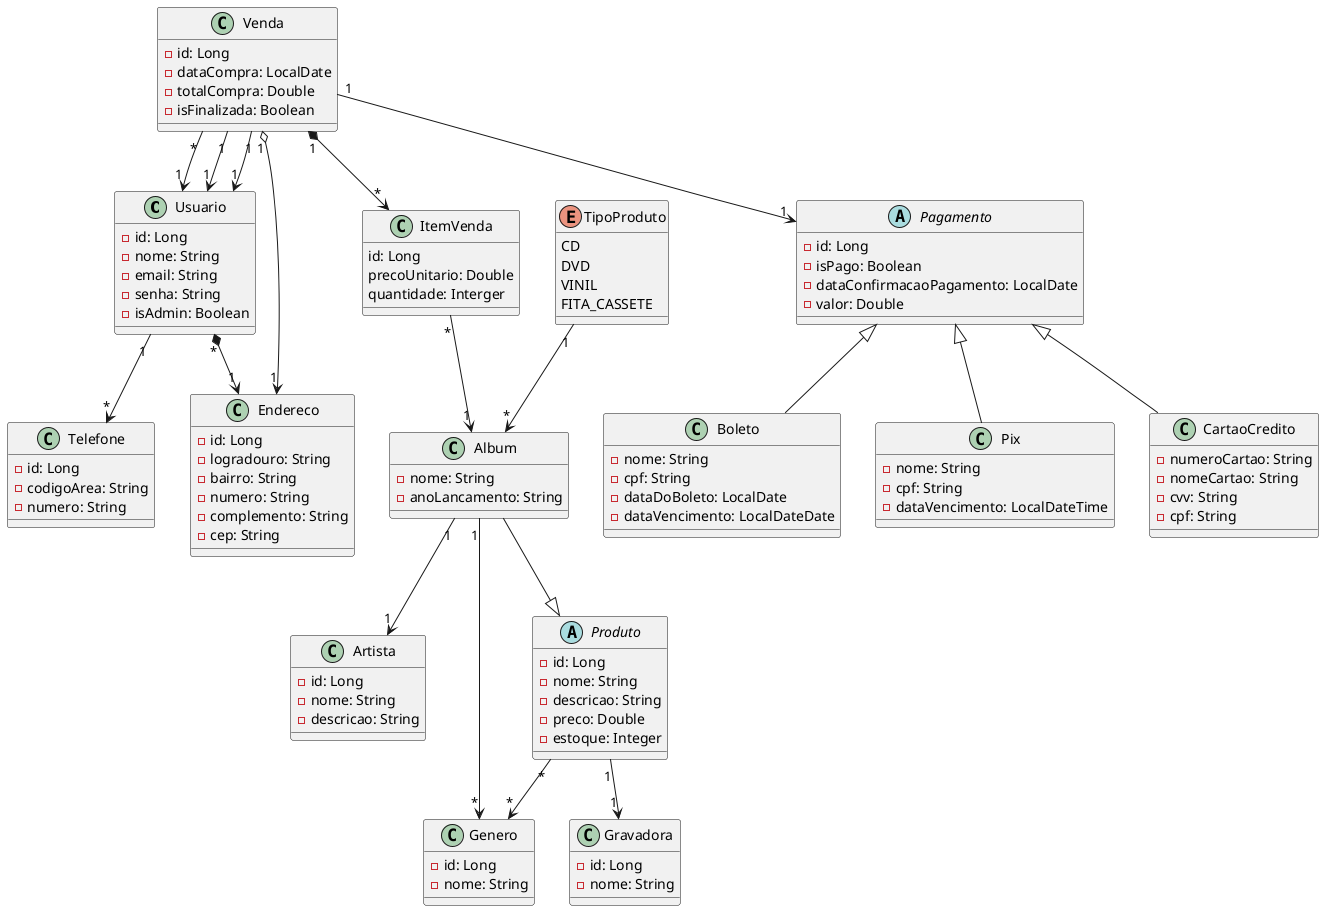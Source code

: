 @startuml Modelagem

class Usuario {
       - id: Long
       - nome: String
       - email: String
       - senha: String
       - isAdmin: Boolean
    }

    class Album {
    - nome: String
    - anoLancamento: String
    }

    class Gravadora{
        - id: Long
        - nome: String
    }

    class Artista{
        - id: Long
        - nome: String
        - descricao: String
    }

    class Genero{
        - id: Long
        - nome: String
    }
    
    enum TipoProduto{
        CD
        DVD
        VINIL
        FITA_CASSETE

    }

    abstract class Produto {

        - id: Long
        - nome: String
        - descricao: String
        - preco: Double
        - estoque: Integer
    }

    class Venda {
    - id: Long
    - dataCompra: LocalDate
    - totalCompra: Double
    - isFinalizada: Boolean
    }

    class ItemVenda{
        id: Long 
        precoUnitario: Double
        quantidade: Interger
    }

     class Telefone {
        - id: Long
        - codigoArea: String
        - numero: String
    }

    class Endereco {
        - id: Long
        - logradouro: String
        - bairro: String
        - numero: String
        - complemento: String
        - cep: String
    }

    abstract class Pagamento {

        - id: Long
        - isPago: Boolean
        - dataConfirmacaoPagamento: LocalDate
        - valor: Double
    }
    
    class Boleto {

        - nome: String
        - cpf: String
        - dataDoBoleto: LocalDate
        - dataVencimento: LocalDateDate
    }

    class Pix {

        - nome: String
        - cpf: String
        - dataVencimento: LocalDateTime
    }

    class CartaoCredito {
        - numeroCartao: String
        - nomeCartao: String
        - cvv: String
        - cpf: String
    }

    TipoProduto "1" --> "*" Album

    Venda "1" o--> "1" Endereco


    Venda "1" *--> "*" ItemVenda

    Album --|> Produto

    Venda "*" --> "1" Usuario

    ItemVenda "*" --> "1" Album

    Usuario "*" *--> "1" Endereco

    Usuario "1" --> "*" Telefone
    
    Album "1" --> "1" Artista

    Album "1" --> "*" Genero

    Produto "1" --> "1" Gravadora

    Produto "*" --> "*" Genero

    Venda "1" --> "1" Usuario

    Venda "1" --> "1" Pagamento

    Pagamento <|-- Boleto
    Pagamento <|-- Pix
    Pagamento <|-- CartaoCredito

    Venda "1" --> "1" Usuario
    







    

@enduml